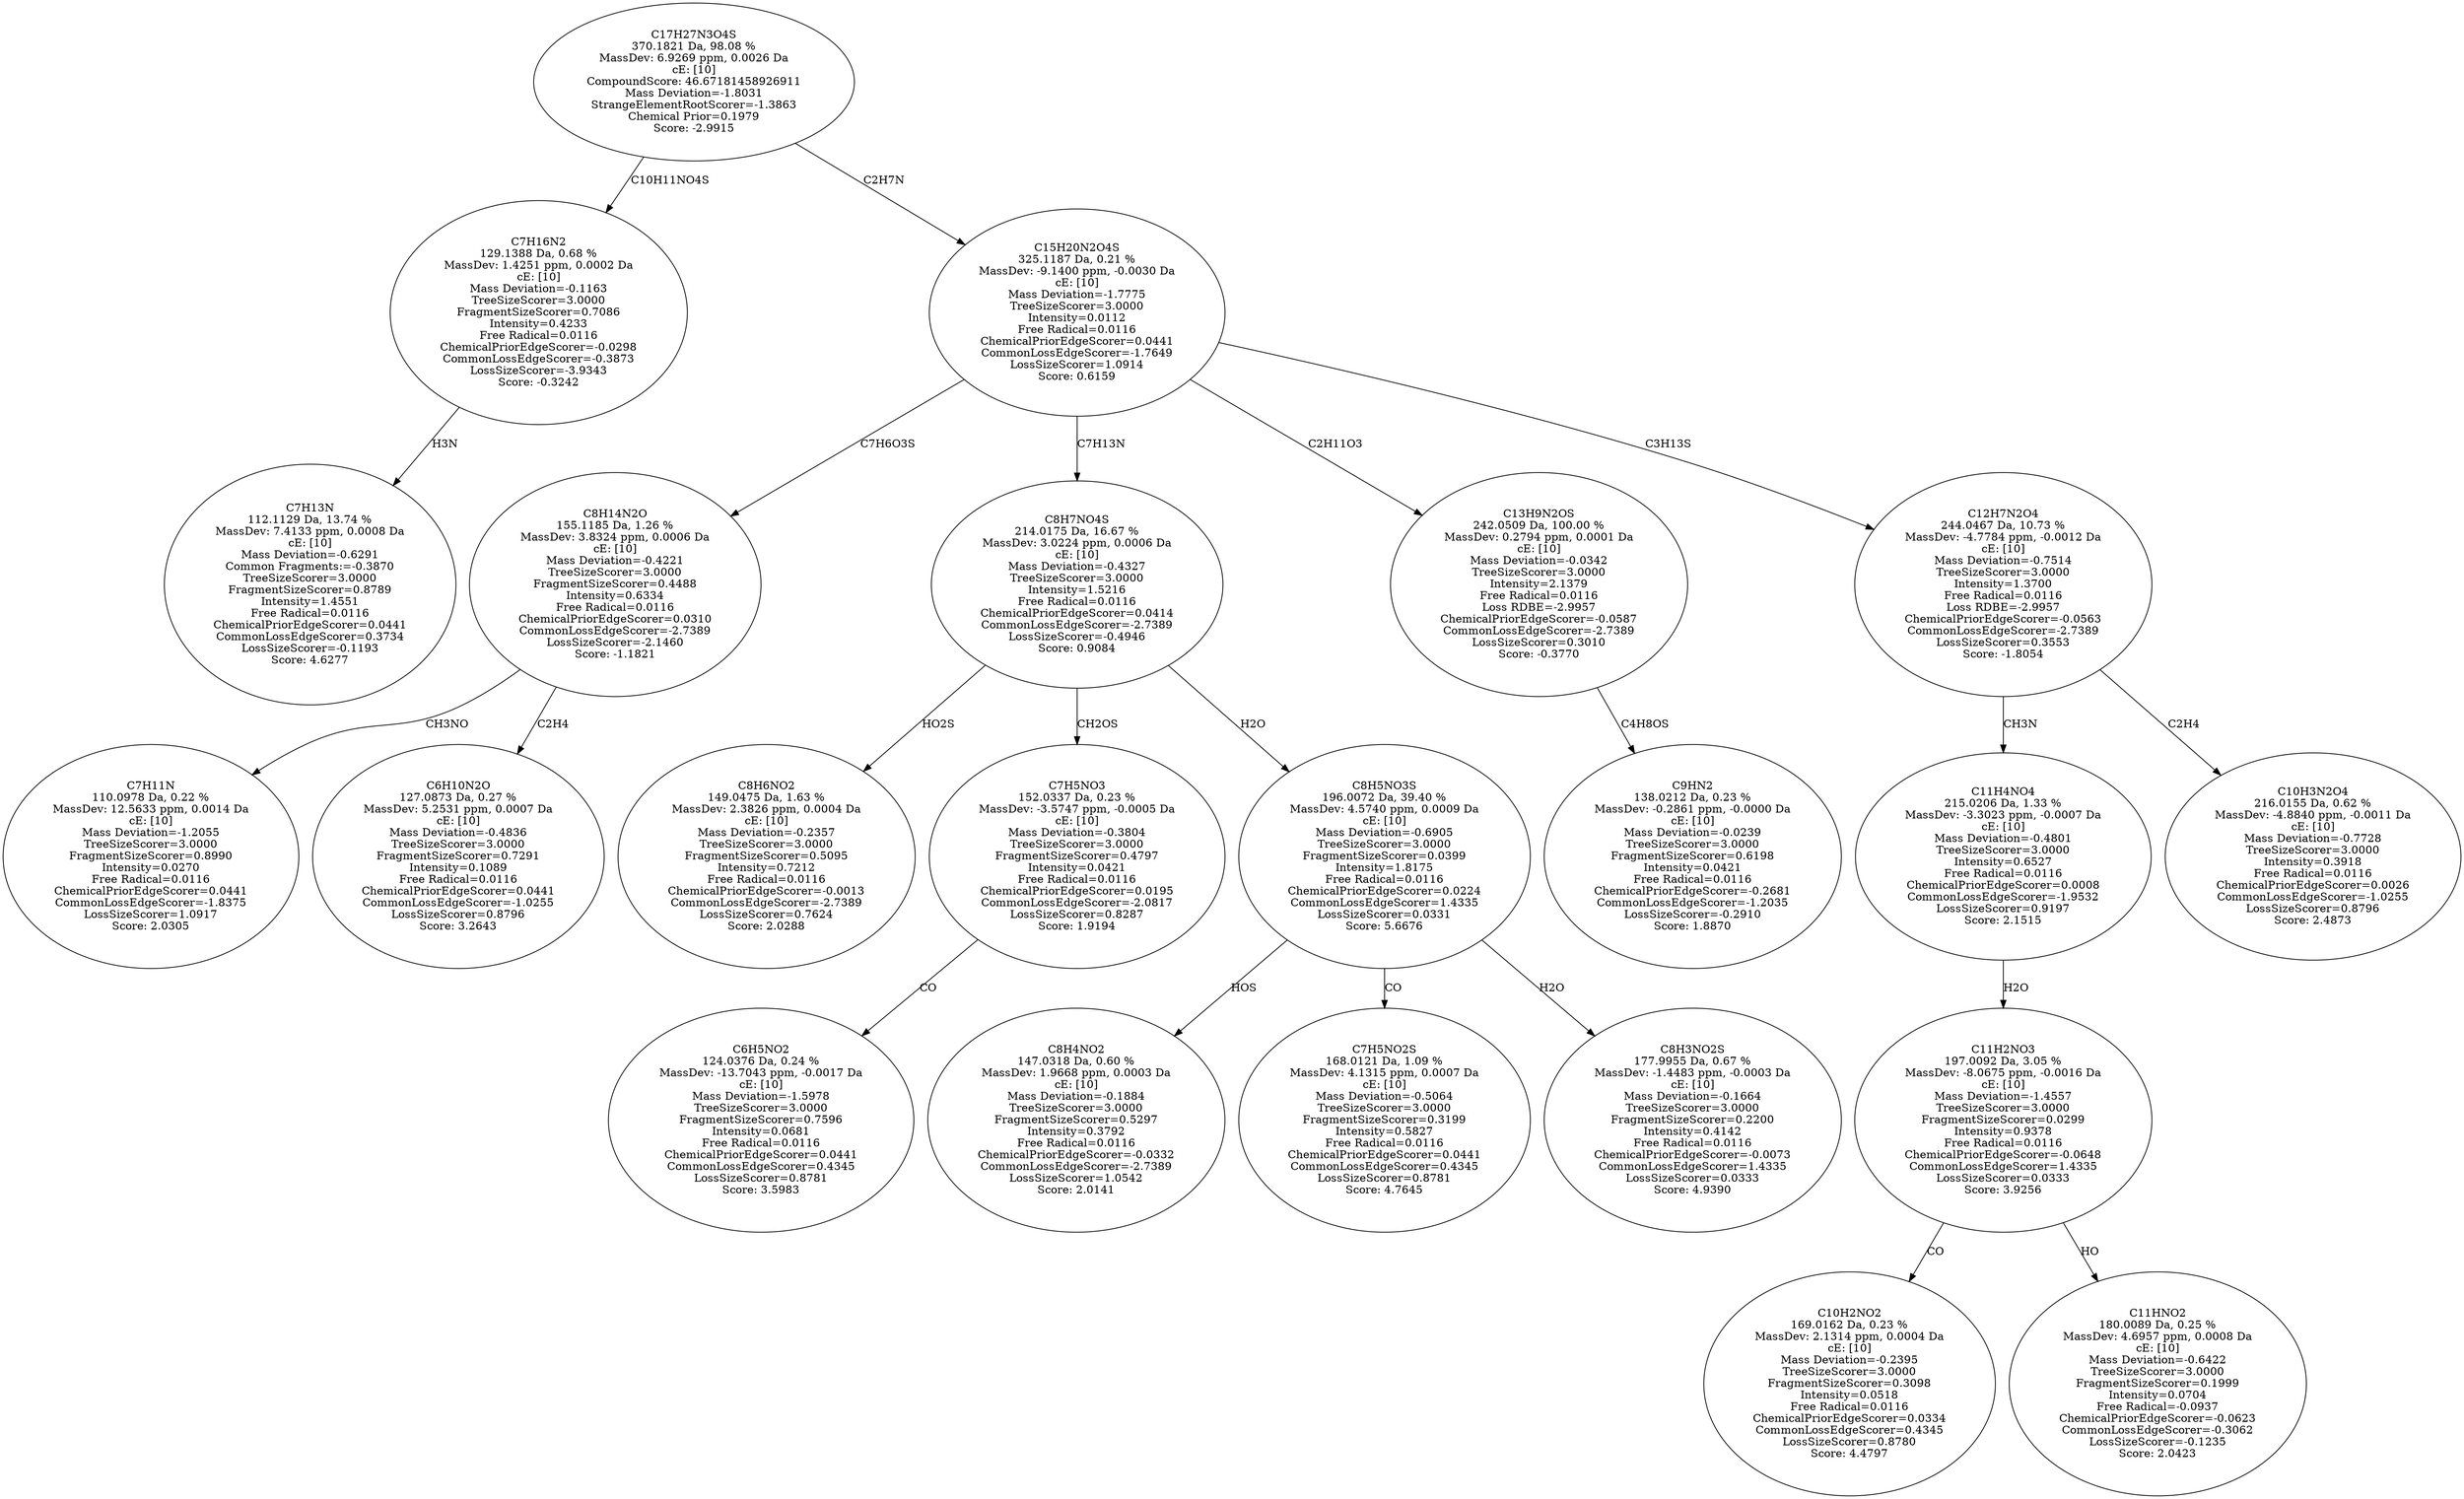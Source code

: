 strict digraph {
v1 [label="C7H13N\n112.1129 Da, 13.74 %\nMassDev: 7.4133 ppm, 0.0008 Da\ncE: [10]\nMass Deviation=-0.6291\nCommon Fragments:=-0.3870\nTreeSizeScorer=3.0000\nFragmentSizeScorer=0.8789\nIntensity=1.4551\nFree Radical=0.0116\nChemicalPriorEdgeScorer=0.0441\nCommonLossEdgeScorer=0.3734\nLossSizeScorer=-0.1193\nScore: 4.6277"];
v2 [label="C7H16N2\n129.1388 Da, 0.68 %\nMassDev: 1.4251 ppm, 0.0002 Da\ncE: [10]\nMass Deviation=-0.1163\nTreeSizeScorer=3.0000\nFragmentSizeScorer=0.7086\nIntensity=0.4233\nFree Radical=0.0116\nChemicalPriorEdgeScorer=-0.0298\nCommonLossEdgeScorer=-0.3873\nLossSizeScorer=-3.9343\nScore: -0.3242"];
v3 [label="C7H11N\n110.0978 Da, 0.22 %\nMassDev: 12.5633 ppm, 0.0014 Da\ncE: [10]\nMass Deviation=-1.2055\nTreeSizeScorer=3.0000\nFragmentSizeScorer=0.8990\nIntensity=0.0270\nFree Radical=0.0116\nChemicalPriorEdgeScorer=0.0441\nCommonLossEdgeScorer=-1.8375\nLossSizeScorer=1.0917\nScore: 2.0305"];
v4 [label="C6H10N2O\n127.0873 Da, 0.27 %\nMassDev: 5.2531 ppm, 0.0007 Da\ncE: [10]\nMass Deviation=-0.4836\nTreeSizeScorer=3.0000\nFragmentSizeScorer=0.7291\nIntensity=0.1089\nFree Radical=0.0116\nChemicalPriorEdgeScorer=0.0441\nCommonLossEdgeScorer=-1.0255\nLossSizeScorer=0.8796\nScore: 3.2643"];
v5 [label="C8H14N2O\n155.1185 Da, 1.26 %\nMassDev: 3.8324 ppm, 0.0006 Da\ncE: [10]\nMass Deviation=-0.4221\nTreeSizeScorer=3.0000\nFragmentSizeScorer=0.4488\nIntensity=0.6334\nFree Radical=0.0116\nChemicalPriorEdgeScorer=0.0310\nCommonLossEdgeScorer=-2.7389\nLossSizeScorer=-2.1460\nScore: -1.1821"];
v6 [label="C8H6NO2\n149.0475 Da, 1.63 %\nMassDev: 2.3826 ppm, 0.0004 Da\ncE: [10]\nMass Deviation=-0.2357\nTreeSizeScorer=3.0000\nFragmentSizeScorer=0.5095\nIntensity=0.7212\nFree Radical=0.0116\nChemicalPriorEdgeScorer=-0.0013\nCommonLossEdgeScorer=-2.7389\nLossSizeScorer=0.7624\nScore: 2.0288"];
v7 [label="C6H5NO2\n124.0376 Da, 0.24 %\nMassDev: -13.7043 ppm, -0.0017 Da\ncE: [10]\nMass Deviation=-1.5978\nTreeSizeScorer=3.0000\nFragmentSizeScorer=0.7596\nIntensity=0.0681\nFree Radical=0.0116\nChemicalPriorEdgeScorer=0.0441\nCommonLossEdgeScorer=0.4345\nLossSizeScorer=0.8781\nScore: 3.5983"];
v8 [label="C7H5NO3\n152.0337 Da, 0.23 %\nMassDev: -3.5747 ppm, -0.0005 Da\ncE: [10]\nMass Deviation=-0.3804\nTreeSizeScorer=3.0000\nFragmentSizeScorer=0.4797\nIntensity=0.0421\nFree Radical=0.0116\nChemicalPriorEdgeScorer=0.0195\nCommonLossEdgeScorer=-2.0817\nLossSizeScorer=0.8287\nScore: 1.9194"];
v9 [label="C8H4NO2\n147.0318 Da, 0.60 %\nMassDev: 1.9668 ppm, 0.0003 Da\ncE: [10]\nMass Deviation=-0.1884\nTreeSizeScorer=3.0000\nFragmentSizeScorer=0.5297\nIntensity=0.3792\nFree Radical=0.0116\nChemicalPriorEdgeScorer=-0.0332\nCommonLossEdgeScorer=-2.7389\nLossSizeScorer=1.0542\nScore: 2.0141"];
v10 [label="C7H5NO2S\n168.0121 Da, 1.09 %\nMassDev: 4.1315 ppm, 0.0007 Da\ncE: [10]\nMass Deviation=-0.5064\nTreeSizeScorer=3.0000\nFragmentSizeScorer=0.3199\nIntensity=0.5827\nFree Radical=0.0116\nChemicalPriorEdgeScorer=0.0441\nCommonLossEdgeScorer=0.4345\nLossSizeScorer=0.8781\nScore: 4.7645"];
v11 [label="C8H3NO2S\n177.9955 Da, 0.67 %\nMassDev: -1.4483 ppm, -0.0003 Da\ncE: [10]\nMass Deviation=-0.1664\nTreeSizeScorer=3.0000\nFragmentSizeScorer=0.2200\nIntensity=0.4142\nFree Radical=0.0116\nChemicalPriorEdgeScorer=-0.0073\nCommonLossEdgeScorer=1.4335\nLossSizeScorer=0.0333\nScore: 4.9390"];
v12 [label="C8H5NO3S\n196.0072 Da, 39.40 %\nMassDev: 4.5740 ppm, 0.0009 Da\ncE: [10]\nMass Deviation=-0.6905\nTreeSizeScorer=3.0000\nFragmentSizeScorer=0.0399\nIntensity=1.8175\nFree Radical=0.0116\nChemicalPriorEdgeScorer=0.0224\nCommonLossEdgeScorer=1.4335\nLossSizeScorer=0.0331\nScore: 5.6676"];
v13 [label="C8H7NO4S\n214.0175 Da, 16.67 %\nMassDev: 3.0224 ppm, 0.0006 Da\ncE: [10]\nMass Deviation=-0.4327\nTreeSizeScorer=3.0000\nIntensity=1.5216\nFree Radical=0.0116\nChemicalPriorEdgeScorer=0.0414\nCommonLossEdgeScorer=-2.7389\nLossSizeScorer=-0.4946\nScore: 0.9084"];
v14 [label="C9HN2\n138.0212 Da, 0.23 %\nMassDev: -0.2861 ppm, -0.0000 Da\ncE: [10]\nMass Deviation=-0.0239\nTreeSizeScorer=3.0000\nFragmentSizeScorer=0.6198\nIntensity=0.0421\nFree Radical=0.0116\nChemicalPriorEdgeScorer=-0.2681\nCommonLossEdgeScorer=-1.2035\nLossSizeScorer=-0.2910\nScore: 1.8870"];
v15 [label="C13H9N2OS\n242.0509 Da, 100.00 %\nMassDev: 0.2794 ppm, 0.0001 Da\ncE: [10]\nMass Deviation=-0.0342\nTreeSizeScorer=3.0000\nIntensity=2.1379\nFree Radical=0.0116\nLoss RDBE=-2.9957\nChemicalPriorEdgeScorer=-0.0587\nCommonLossEdgeScorer=-2.7389\nLossSizeScorer=0.3010\nScore: -0.3770"];
v16 [label="C10H2NO2\n169.0162 Da, 0.23 %\nMassDev: 2.1314 ppm, 0.0004 Da\ncE: [10]\nMass Deviation=-0.2395\nTreeSizeScorer=3.0000\nFragmentSizeScorer=0.3098\nIntensity=0.0518\nFree Radical=0.0116\nChemicalPriorEdgeScorer=0.0334\nCommonLossEdgeScorer=0.4345\nLossSizeScorer=0.8780\nScore: 4.4797"];
v17 [label="C11HNO2\n180.0089 Da, 0.25 %\nMassDev: 4.6957 ppm, 0.0008 Da\ncE: [10]\nMass Deviation=-0.6422\nTreeSizeScorer=3.0000\nFragmentSizeScorer=0.1999\nIntensity=0.0704\nFree Radical=-0.0937\nChemicalPriorEdgeScorer=-0.0623\nCommonLossEdgeScorer=-0.3062\nLossSizeScorer=-0.1235\nScore: 2.0423"];
v18 [label="C11H2NO3\n197.0092 Da, 3.05 %\nMassDev: -8.0675 ppm, -0.0016 Da\ncE: [10]\nMass Deviation=-1.4557\nTreeSizeScorer=3.0000\nFragmentSizeScorer=0.0299\nIntensity=0.9378\nFree Radical=0.0116\nChemicalPriorEdgeScorer=-0.0648\nCommonLossEdgeScorer=1.4335\nLossSizeScorer=0.0333\nScore: 3.9256"];
v19 [label="C11H4NO4\n215.0206 Da, 1.33 %\nMassDev: -3.3023 ppm, -0.0007 Da\ncE: [10]\nMass Deviation=-0.4801\nTreeSizeScorer=3.0000\nIntensity=0.6527\nFree Radical=0.0116\nChemicalPriorEdgeScorer=0.0008\nCommonLossEdgeScorer=-1.9532\nLossSizeScorer=0.9197\nScore: 2.1515"];
v20 [label="C10H3N2O4\n216.0155 Da, 0.62 %\nMassDev: -4.8840 ppm, -0.0011 Da\ncE: [10]\nMass Deviation=-0.7728\nTreeSizeScorer=3.0000\nIntensity=0.3918\nFree Radical=0.0116\nChemicalPriorEdgeScorer=0.0026\nCommonLossEdgeScorer=-1.0255\nLossSizeScorer=0.8796\nScore: 2.4873"];
v21 [label="C12H7N2O4\n244.0467 Da, 10.73 %\nMassDev: -4.7784 ppm, -0.0012 Da\ncE: [10]\nMass Deviation=-0.7514\nTreeSizeScorer=3.0000\nIntensity=1.3700\nFree Radical=0.0116\nLoss RDBE=-2.9957\nChemicalPriorEdgeScorer=-0.0563\nCommonLossEdgeScorer=-2.7389\nLossSizeScorer=0.3553\nScore: -1.8054"];
v22 [label="C15H20N2O4S\n325.1187 Da, 0.21 %\nMassDev: -9.1400 ppm, -0.0030 Da\ncE: [10]\nMass Deviation=-1.7775\nTreeSizeScorer=3.0000\nIntensity=0.0112\nFree Radical=0.0116\nChemicalPriorEdgeScorer=0.0441\nCommonLossEdgeScorer=-1.7649\nLossSizeScorer=1.0914\nScore: 0.6159"];
v23 [label="C17H27N3O4S\n370.1821 Da, 98.08 %\nMassDev: 6.9269 ppm, 0.0026 Da\ncE: [10]\nCompoundScore: 46.67181458926911\nMass Deviation=-1.8031\nStrangeElementRootScorer=-1.3863\nChemical Prior=0.1979\nScore: -2.9915"];
v2 -> v1 [label="H3N"];
v23 -> v2 [label="C10H11NO4S"];
v5 -> v3 [label="CH3NO"];
v5 -> v4 [label="C2H4"];
v22 -> v5 [label="C7H6O3S"];
v13 -> v6 [label="HO2S"];
v8 -> v7 [label="CO"];
v13 -> v8 [label="CH2OS"];
v12 -> v9 [label="HOS"];
v12 -> v10 [label="CO"];
v12 -> v11 [label="H2O"];
v13 -> v12 [label="H2O"];
v22 -> v13 [label="C7H13N"];
v15 -> v14 [label="C4H8OS"];
v22 -> v15 [label="C2H11O3"];
v18 -> v16 [label="CO"];
v18 -> v17 [label="HO"];
v19 -> v18 [label="H2O"];
v21 -> v19 [label="CH3N"];
v21 -> v20 [label="C2H4"];
v22 -> v21 [label="C3H13S"];
v23 -> v22 [label="C2H7N"];
}